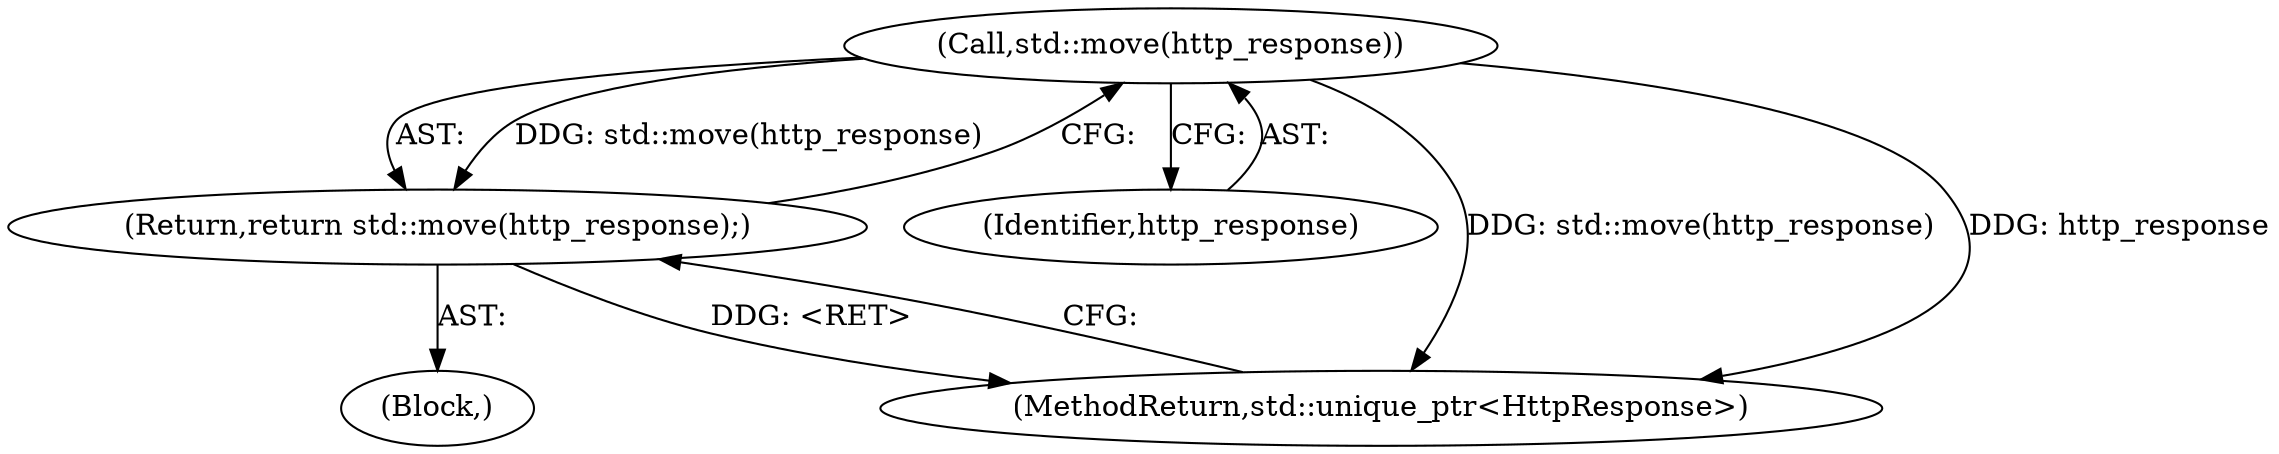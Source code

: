 digraph "0_Chrome_8b10115b2410b4bde18e094ad9fb8c5056134c87_8@API" {
"1000365" [label="(Call,std::move(http_response))"];
"1000364" [label="(Return,return std::move(http_response);)"];
"1000103" [label="(Block,)"];
"1000366" [label="(Identifier,http_response)"];
"1000367" [label="(MethodReturn,std::unique_ptr<HttpResponse>)"];
"1000365" [label="(Call,std::move(http_response))"];
"1000364" [label="(Return,return std::move(http_response);)"];
"1000365" -> "1000364"  [label="AST: "];
"1000365" -> "1000366"  [label="CFG: "];
"1000366" -> "1000365"  [label="AST: "];
"1000364" -> "1000365"  [label="CFG: "];
"1000365" -> "1000367"  [label="DDG: std::move(http_response)"];
"1000365" -> "1000367"  [label="DDG: http_response"];
"1000365" -> "1000364"  [label="DDG: std::move(http_response)"];
"1000364" -> "1000103"  [label="AST: "];
"1000367" -> "1000364"  [label="CFG: "];
"1000364" -> "1000367"  [label="DDG: <RET>"];
}
